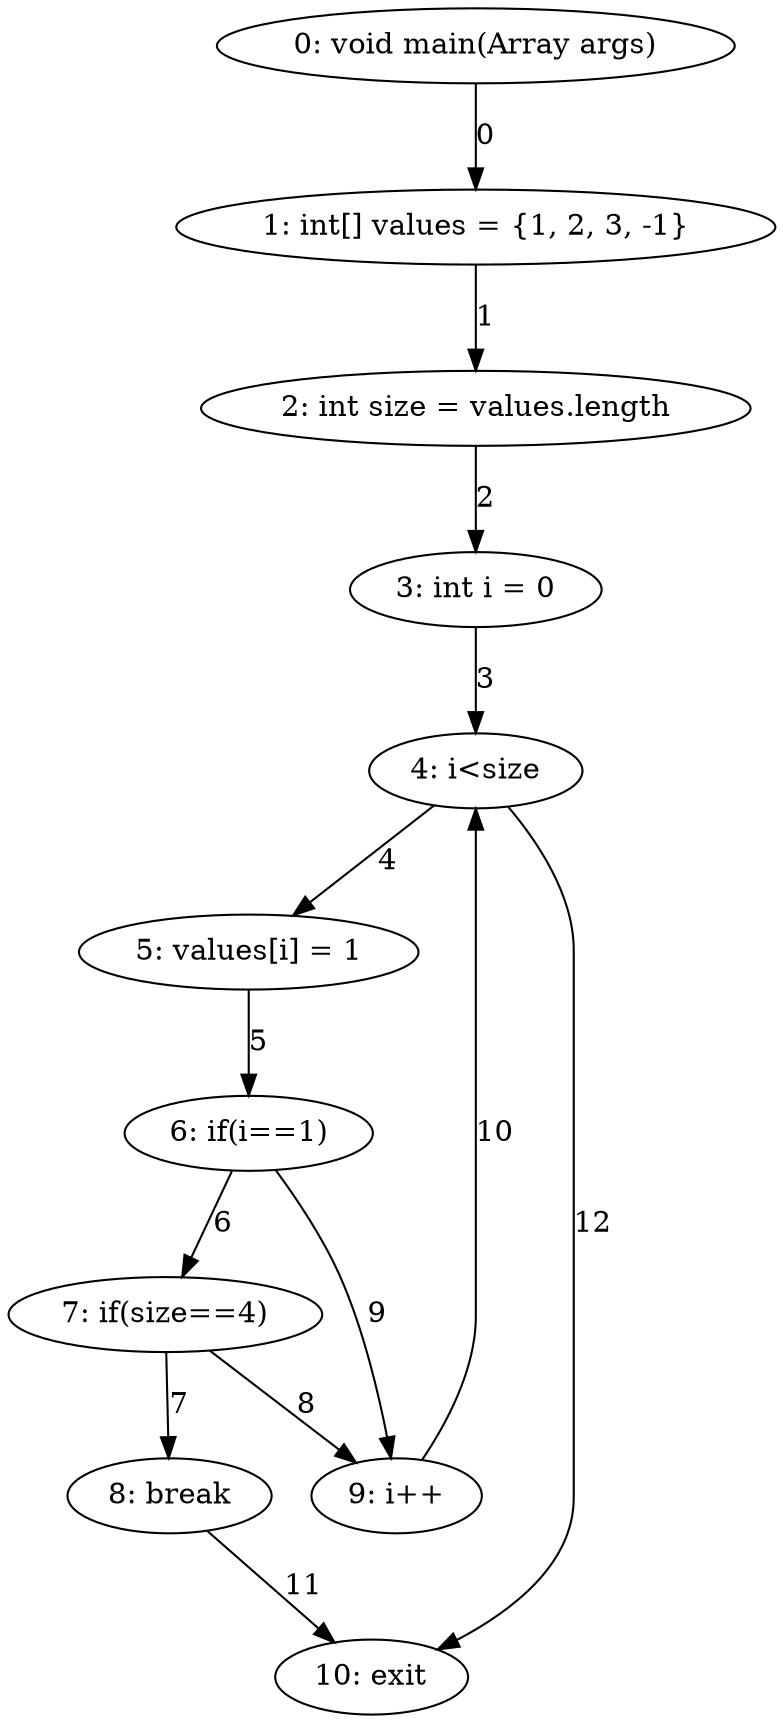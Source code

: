 digraph G {
  1 [ label="0: void main(Array args)" ];
  2 [ label="1: int[] values = {1, 2, 3, -1}" ];
  3 [ label="2: int size = values.length" ];
  4 [ label="3: int i = 0" ];
  5 [ label="4: i<size" ];
  6 [ label="5: values[i] = 1" ];
  7 [ label="6: if(i==1)" ];
  8 [ label="7: if(size==4)" ];
  9 [ label="8: break" ];
  10 [ label="9: i++" ];
  11 [ label="10: exit" ];
  1 -> 2 [ label="0" ];
  2 -> 3 [ label="1" ];
  3 -> 4 [ label="2" ];
  4 -> 5 [ label="3" ];
  5 -> 6 [ label="4" ];
  6 -> 7 [ label="5" ];
  7 -> 8 [ label="6" ];
  8 -> 9 [ label="7" ];
  8 -> 10 [ label="8" ];
  7 -> 10 [ label="9" ];
  10 -> 5 [ label="10" ];
  9 -> 11 [ label="11" ];
  5 -> 11 [ label="12" ];
}
